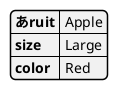 {
  "sha1": "ms8hqankkyipe8yqs2pcpk4bgf2bjcx",
  "insertion": {
    "when": "2024-06-03T18:59:35.588Z",
    "url": "https://forum.plantuml.net/13376/cannot-use-symbols-at-the-beginning-of-keys-in-yaml",
    "user": "plantuml@gmail.com"
  }
}
@startyaml
あruit: Apple
size: Large
color: Red
@endyaml
